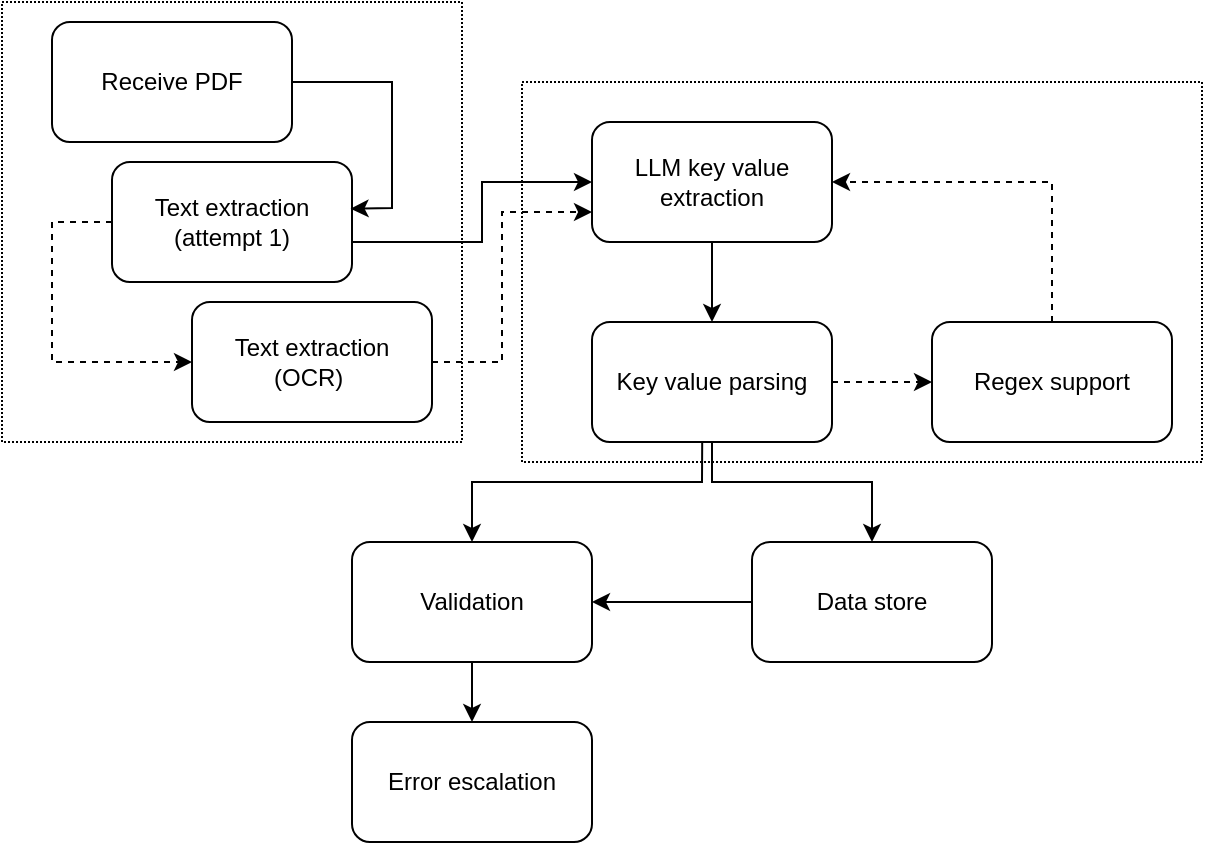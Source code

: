 <mxfile version="24.6.4" type="device">
  <diagram name="Page-1" id="9MJxycookytlUrj9O2zb">
    <mxGraphModel dx="977" dy="521" grid="1" gridSize="10" guides="1" tooltips="1" connect="1" arrows="1" fold="1" page="1" pageScale="1" pageWidth="850" pageHeight="1100" math="0" shadow="0">
      <root>
        <mxCell id="0" />
        <mxCell id="1" parent="0" />
        <mxCell id="51TxhiP3AMXrKCUM8Bdb-1" value="Receive PDF" style="rounded=1;whiteSpace=wrap;html=1;" parent="1" vertex="1">
          <mxGeometry x="145" y="90" width="120" height="60" as="geometry" />
        </mxCell>
        <mxCell id="51TxhiP3AMXrKCUM8Bdb-2" value="Text extraction (attempt 1)" style="rounded=1;whiteSpace=wrap;html=1;" parent="1" vertex="1">
          <mxGeometry x="175" y="160" width="120" height="60" as="geometry" />
        </mxCell>
        <mxCell id="51TxhiP3AMXrKCUM8Bdb-3" value="Text extraction (OCR)&amp;nbsp;" style="rounded=1;whiteSpace=wrap;html=1;" parent="1" vertex="1">
          <mxGeometry x="215" y="230" width="120" height="60" as="geometry" />
        </mxCell>
        <mxCell id="51TxhiP3AMXrKCUM8Bdb-4" value="LLM key value extraction" style="rounded=1;whiteSpace=wrap;html=1;" parent="1" vertex="1">
          <mxGeometry x="415" y="140" width="120" height="60" as="geometry" />
        </mxCell>
        <mxCell id="51TxhiP3AMXrKCUM8Bdb-5" value="Key value parsing" style="rounded=1;whiteSpace=wrap;html=1;" parent="1" vertex="1">
          <mxGeometry x="415" y="240" width="120" height="60" as="geometry" />
        </mxCell>
        <mxCell id="51TxhiP3AMXrKCUM8Bdb-6" value="Regex support" style="rounded=1;whiteSpace=wrap;html=1;" parent="1" vertex="1">
          <mxGeometry x="585" y="240" width="120" height="60" as="geometry" />
        </mxCell>
        <mxCell id="51TxhiP3AMXrKCUM8Bdb-7" value="Validation" style="rounded=1;whiteSpace=wrap;html=1;" parent="1" vertex="1">
          <mxGeometry x="295" y="350" width="120" height="60" as="geometry" />
        </mxCell>
        <mxCell id="51TxhiP3AMXrKCUM8Bdb-8" value="Data store" style="rounded=1;whiteSpace=wrap;html=1;" parent="1" vertex="1">
          <mxGeometry x="495" y="350" width="120" height="60" as="geometry" />
        </mxCell>
        <mxCell id="c08zzcmGyZ0a1gVJYbWj-1" value="" style="endArrow=classic;html=1;rounded=0;entryX=0.994;entryY=0.389;entryDx=0;entryDy=0;entryPerimeter=0;" parent="1" target="51TxhiP3AMXrKCUM8Bdb-2" edge="1">
          <mxGeometry width="50" height="50" relative="1" as="geometry">
            <mxPoint x="265" y="120" as="sourcePoint" />
            <mxPoint x="375" y="120" as="targetPoint" />
            <Array as="points">
              <mxPoint x="315" y="120" />
              <mxPoint x="315" y="183" />
            </Array>
          </mxGeometry>
        </mxCell>
        <mxCell id="c08zzcmGyZ0a1gVJYbWj-2" value="" style="endArrow=classic;html=1;rounded=0;dashed=1;exitX=0;exitY=0.5;exitDx=0;exitDy=0;entryX=0;entryY=0.5;entryDx=0;entryDy=0;" parent="1" source="51TxhiP3AMXrKCUM8Bdb-2" target="51TxhiP3AMXrKCUM8Bdb-3" edge="1">
          <mxGeometry width="50" height="50" relative="1" as="geometry">
            <mxPoint x="185" y="190" as="sourcePoint" />
            <mxPoint x="215" y="250" as="targetPoint" />
            <Array as="points">
              <mxPoint x="145" y="190" />
              <mxPoint x="145" y="260" />
            </Array>
          </mxGeometry>
        </mxCell>
        <mxCell id="c08zzcmGyZ0a1gVJYbWj-3" value="" style="endArrow=classic;html=1;rounded=0;entryX=0;entryY=0.5;entryDx=0;entryDy=0;" parent="1" target="51TxhiP3AMXrKCUM8Bdb-4" edge="1">
          <mxGeometry width="50" height="50" relative="1" as="geometry">
            <mxPoint x="295" y="200" as="sourcePoint" />
            <mxPoint x="345" y="145" as="targetPoint" />
            <Array as="points">
              <mxPoint x="360" y="200" />
              <mxPoint x="360" y="170" />
            </Array>
          </mxGeometry>
        </mxCell>
        <mxCell id="c08zzcmGyZ0a1gVJYbWj-4" value="" style="endArrow=classic;html=1;rounded=0;entryX=0;entryY=0.75;entryDx=0;entryDy=0;dashed=1;exitX=1;exitY=0.5;exitDx=0;exitDy=0;" parent="1" source="51TxhiP3AMXrKCUM8Bdb-3" target="51TxhiP3AMXrKCUM8Bdb-4" edge="1">
          <mxGeometry width="50" height="50" relative="1" as="geometry">
            <mxPoint x="335" y="250" as="sourcePoint" />
            <mxPoint x="385" y="200" as="targetPoint" />
            <Array as="points">
              <mxPoint x="370" y="260" />
              <mxPoint x="370" y="185" />
            </Array>
          </mxGeometry>
        </mxCell>
        <mxCell id="c08zzcmGyZ0a1gVJYbWj-5" value="" style="endArrow=classic;html=1;rounded=0;exitX=0.5;exitY=1;exitDx=0;exitDy=0;entryX=0.5;entryY=0;entryDx=0;entryDy=0;" parent="1" source="51TxhiP3AMXrKCUM8Bdb-4" target="51TxhiP3AMXrKCUM8Bdb-5" edge="1">
          <mxGeometry width="50" height="50" relative="1" as="geometry">
            <mxPoint x="415" y="280" as="sourcePoint" />
            <mxPoint x="465" y="230" as="targetPoint" />
          </mxGeometry>
        </mxCell>
        <mxCell id="c08zzcmGyZ0a1gVJYbWj-6" value="" style="endArrow=classic;html=1;rounded=0;exitX=1;exitY=0.5;exitDx=0;exitDy=0;entryX=0;entryY=0.5;entryDx=0;entryDy=0;dashed=1;" parent="1" source="51TxhiP3AMXrKCUM8Bdb-5" target="51TxhiP3AMXrKCUM8Bdb-6" edge="1">
          <mxGeometry width="50" height="50" relative="1" as="geometry">
            <mxPoint x="555" y="270" as="sourcePoint" />
            <mxPoint x="605" y="220" as="targetPoint" />
          </mxGeometry>
        </mxCell>
        <mxCell id="c08zzcmGyZ0a1gVJYbWj-7" value="" style="endArrow=classic;html=1;rounded=0;exitX=0.5;exitY=0;exitDx=0;exitDy=0;entryX=1;entryY=0.5;entryDx=0;entryDy=0;dashed=1;" parent="1" source="51TxhiP3AMXrKCUM8Bdb-6" target="51TxhiP3AMXrKCUM8Bdb-4" edge="1">
          <mxGeometry width="50" height="50" relative="1" as="geometry">
            <mxPoint x="635" y="220" as="sourcePoint" />
            <mxPoint x="685" y="170" as="targetPoint" />
            <Array as="points">
              <mxPoint x="645" y="170" />
            </Array>
          </mxGeometry>
        </mxCell>
        <mxCell id="c08zzcmGyZ0a1gVJYbWj-8" value="" style="endArrow=classic;html=1;rounded=0;exitX=0.5;exitY=1;exitDx=0;exitDy=0;entryX=0.5;entryY=0;entryDx=0;entryDy=0;" parent="1" source="51TxhiP3AMXrKCUM8Bdb-5" target="51TxhiP3AMXrKCUM8Bdb-8" edge="1">
          <mxGeometry width="50" height="50" relative="1" as="geometry">
            <mxPoint x="535" y="440" as="sourcePoint" />
            <mxPoint x="585" y="390" as="targetPoint" />
            <Array as="points">
              <mxPoint x="475" y="320" />
              <mxPoint x="555" y="320" />
            </Array>
          </mxGeometry>
        </mxCell>
        <mxCell id="c08zzcmGyZ0a1gVJYbWj-10" value="" style="endArrow=classic;html=1;rounded=0;entryX=0.5;entryY=0;entryDx=0;entryDy=0;exitX=0.265;exitY=0.947;exitDx=0;exitDy=0;exitPerimeter=0;" parent="1" target="51TxhiP3AMXrKCUM8Bdb-7" edge="1" source="pjRvvtUYjUHEMNfdDpC3-1">
          <mxGeometry width="50" height="50" relative="1" as="geometry">
            <mxPoint x="475" y="300" as="sourcePoint" />
            <mxPoint x="525" y="250" as="targetPoint" />
            <Array as="points">
              <mxPoint x="470" y="320" />
              <mxPoint x="460" y="320" />
              <mxPoint x="410" y="320" />
              <mxPoint x="355" y="320" />
            </Array>
          </mxGeometry>
        </mxCell>
        <mxCell id="c08zzcmGyZ0a1gVJYbWj-12" value="Error escalation" style="rounded=1;whiteSpace=wrap;html=1;" parent="1" vertex="1">
          <mxGeometry x="295" y="440" width="120" height="60" as="geometry" />
        </mxCell>
        <mxCell id="c08zzcmGyZ0a1gVJYbWj-13" value="" style="endArrow=classic;html=1;rounded=0;exitX=0.5;exitY=1;exitDx=0;exitDy=0;entryX=0.5;entryY=0;entryDx=0;entryDy=0;" parent="1" source="51TxhiP3AMXrKCUM8Bdb-7" target="c08zzcmGyZ0a1gVJYbWj-12" edge="1">
          <mxGeometry width="50" height="50" relative="1" as="geometry">
            <mxPoint x="535" y="440" as="sourcePoint" />
            <mxPoint x="585" y="390" as="targetPoint" />
          </mxGeometry>
        </mxCell>
        <mxCell id="pjRvvtUYjUHEMNfdDpC3-1" value="" style="rounded=0;whiteSpace=wrap;html=1;fillColor=none;dashed=1;dashPattern=1 1;" vertex="1" parent="1">
          <mxGeometry x="380" y="120" width="340" height="190" as="geometry" />
        </mxCell>
        <mxCell id="pjRvvtUYjUHEMNfdDpC3-2" value="" style="rounded=0;whiteSpace=wrap;html=1;fillColor=none;dashed=1;dashPattern=1 1;" vertex="1" parent="1">
          <mxGeometry x="120" y="80" width="230" height="220" as="geometry" />
        </mxCell>
        <mxCell id="pjRvvtUYjUHEMNfdDpC3-3" value="" style="endArrow=classic;html=1;rounded=0;exitX=0;exitY=0.5;exitDx=0;exitDy=0;entryX=1;entryY=0.5;entryDx=0;entryDy=0;" edge="1" parent="1" source="51TxhiP3AMXrKCUM8Bdb-8" target="51TxhiP3AMXrKCUM8Bdb-7">
          <mxGeometry width="50" height="50" relative="1" as="geometry">
            <mxPoint x="490" y="370" as="sourcePoint" />
            <mxPoint x="450" y="240" as="targetPoint" />
          </mxGeometry>
        </mxCell>
      </root>
    </mxGraphModel>
  </diagram>
</mxfile>

